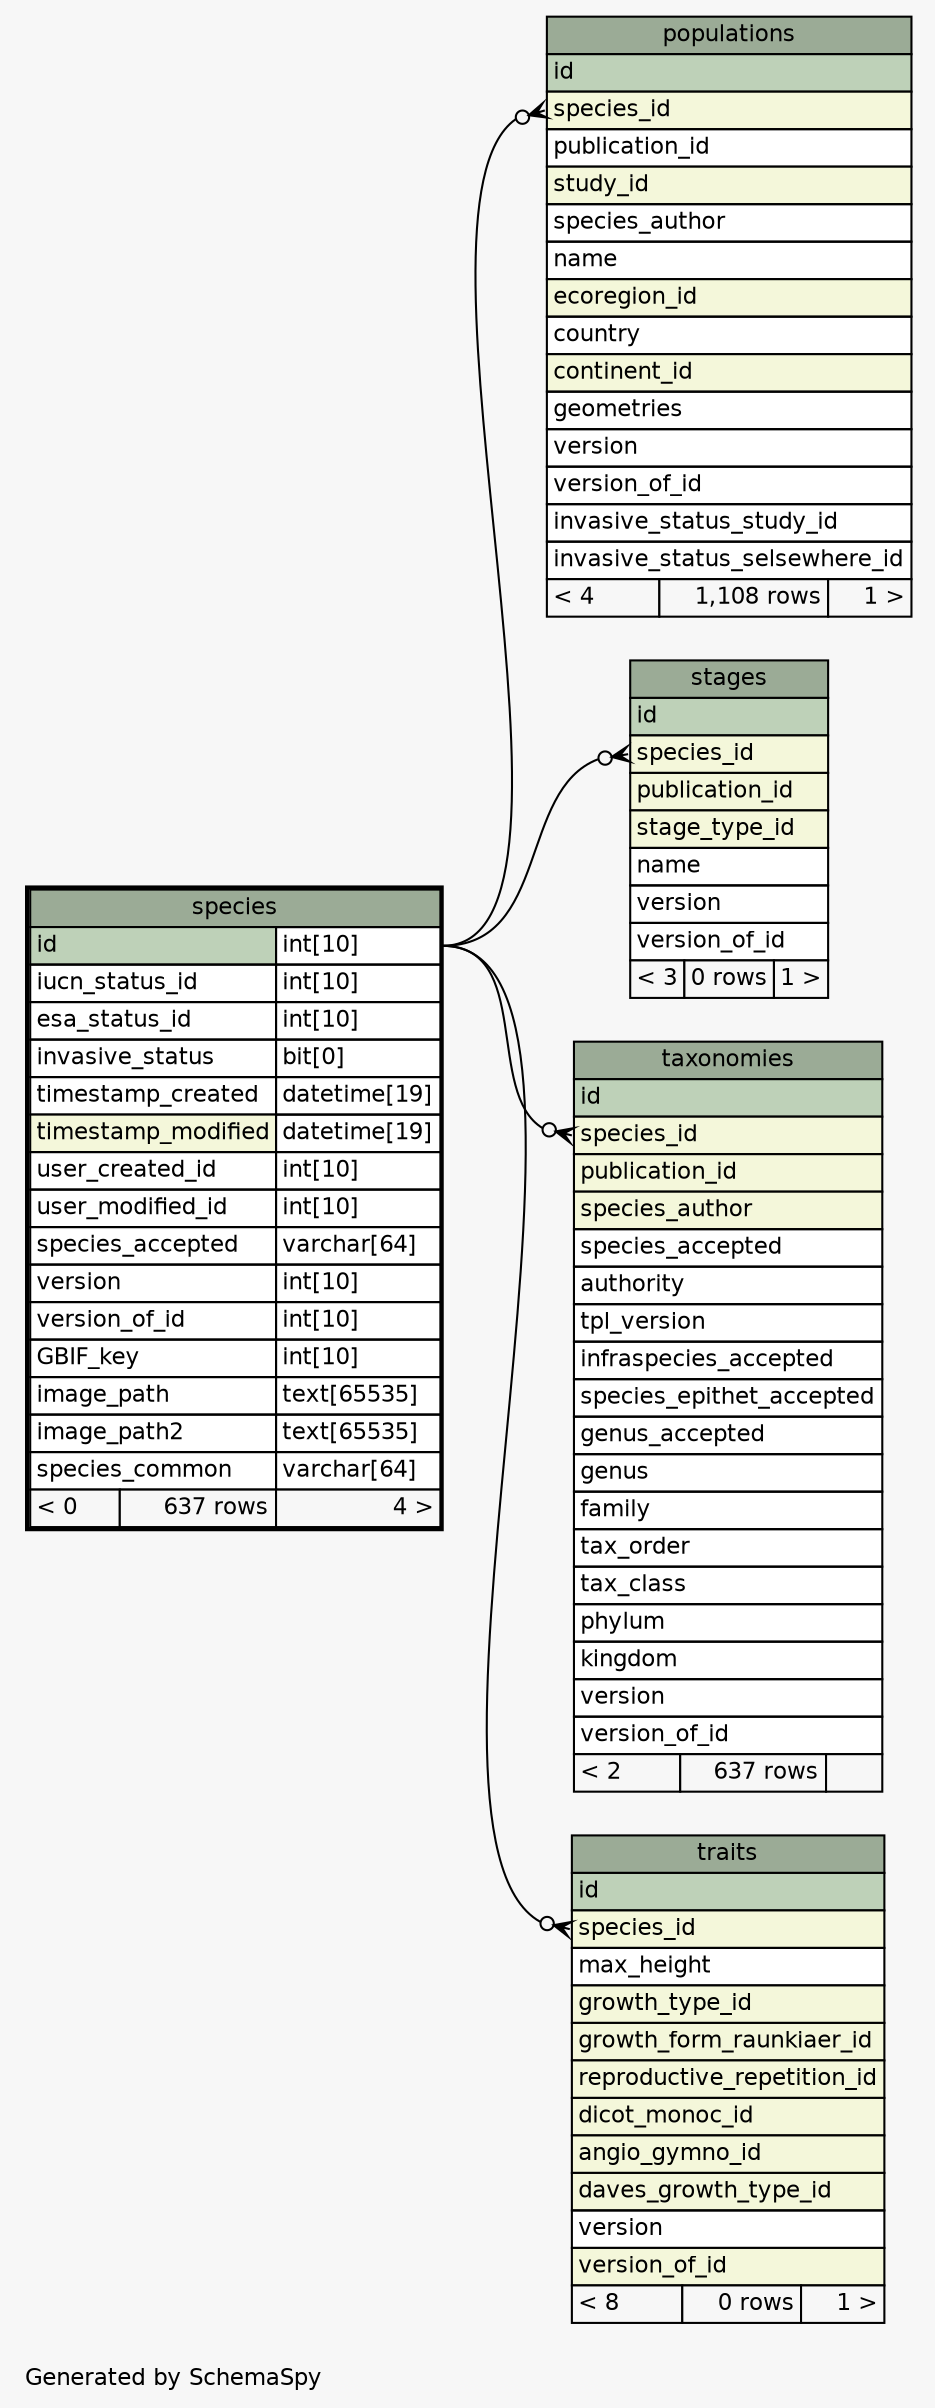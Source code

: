 // dot 2.38.0 on Mac OS X 10.11.5
// SchemaSpy rev 590
digraph "oneDegreeRelationshipsDiagram" {
  graph [
    rankdir="RL"
    bgcolor="#f7f7f7"
    label="\nGenerated by SchemaSpy"
    labeljust="l"
    nodesep="0.18"
    ranksep="0.46"
    fontname="Helvetica"
    fontsize="11"
  ];
  node [
    fontname="Helvetica"
    fontsize="11"
    shape="plaintext"
  ];
  edge [
    arrowsize="0.8"
  ];
  "populations":"species_id":w -> "species":"id.type":e [arrowhead=none dir=back arrowtail=crowodot];
  "stages":"species_id":w -> "species":"id.type":e [arrowhead=none dir=back arrowtail=crowodot];
  "taxonomies":"species_id":w -> "species":"id.type":e [arrowhead=none dir=back arrowtail=crowodot];
  "traits":"species_id":w -> "species":"id.type":e [arrowhead=none dir=back arrowtail=crowodot];
  "populations" [
    label=<
    <TABLE BORDER="0" CELLBORDER="1" CELLSPACING="0" BGCOLOR="#ffffff">
      <TR><TD COLSPAN="3" BGCOLOR="#9bab96" ALIGN="CENTER">populations</TD></TR>
      <TR><TD PORT="id" COLSPAN="3" BGCOLOR="#bed1b8" ALIGN="LEFT">id</TD></TR>
      <TR><TD PORT="species_id" COLSPAN="3" BGCOLOR="#f4f7da" ALIGN="LEFT">species_id</TD></TR>
      <TR><TD PORT="publication_id" COLSPAN="3" ALIGN="LEFT">publication_id</TD></TR>
      <TR><TD PORT="study_id" COLSPAN="3" BGCOLOR="#f4f7da" ALIGN="LEFT">study_id</TD></TR>
      <TR><TD PORT="species_author" COLSPAN="3" ALIGN="LEFT">species_author</TD></TR>
      <TR><TD PORT="name" COLSPAN="3" ALIGN="LEFT">name</TD></TR>
      <TR><TD PORT="ecoregion_id" COLSPAN="3" BGCOLOR="#f4f7da" ALIGN="LEFT">ecoregion_id</TD></TR>
      <TR><TD PORT="country" COLSPAN="3" ALIGN="LEFT">country</TD></TR>
      <TR><TD PORT="continent_id" COLSPAN="3" BGCOLOR="#f4f7da" ALIGN="LEFT">continent_id</TD></TR>
      <TR><TD PORT="geometries" COLSPAN="3" ALIGN="LEFT">geometries</TD></TR>
      <TR><TD PORT="version" COLSPAN="3" ALIGN="LEFT">version</TD></TR>
      <TR><TD PORT="version_of_id" COLSPAN="3" ALIGN="LEFT">version_of_id</TD></TR>
      <TR><TD PORT="invasive_status_study_id" COLSPAN="3" ALIGN="LEFT">invasive_status_study_id</TD></TR>
      <TR><TD PORT="invasive_status_selsewhere_id" COLSPAN="3" ALIGN="LEFT">invasive_status_selsewhere_id</TD></TR>
      <TR><TD ALIGN="LEFT" BGCOLOR="#f7f7f7">&lt; 4</TD><TD ALIGN="RIGHT" BGCOLOR="#f7f7f7">1,108 rows</TD><TD ALIGN="RIGHT" BGCOLOR="#f7f7f7">1 &gt;</TD></TR>
    </TABLE>>
    URL="populations.html"
    tooltip="populations"
  ];
  "species" [
    label=<
    <TABLE BORDER="2" CELLBORDER="1" CELLSPACING="0" BGCOLOR="#ffffff">
      <TR><TD COLSPAN="3" BGCOLOR="#9bab96" ALIGN="CENTER">species</TD></TR>
      <TR><TD PORT="id" COLSPAN="2" BGCOLOR="#bed1b8" ALIGN="LEFT">id</TD><TD PORT="id.type" ALIGN="LEFT">int[10]</TD></TR>
      <TR><TD PORT="iucn_status_id" COLSPAN="2" ALIGN="LEFT">iucn_status_id</TD><TD PORT="iucn_status_id.type" ALIGN="LEFT">int[10]</TD></TR>
      <TR><TD PORT="esa_status_id" COLSPAN="2" ALIGN="LEFT">esa_status_id</TD><TD PORT="esa_status_id.type" ALIGN="LEFT">int[10]</TD></TR>
      <TR><TD PORT="invasive_status" COLSPAN="2" ALIGN="LEFT">invasive_status</TD><TD PORT="invasive_status.type" ALIGN="LEFT">bit[0]</TD></TR>
      <TR><TD PORT="timestamp_created" COLSPAN="2" ALIGN="LEFT">timestamp_created</TD><TD PORT="timestamp_created.type" ALIGN="LEFT">datetime[19]</TD></TR>
      <TR><TD PORT="timestamp_modified" COLSPAN="2" BGCOLOR="#f4f7da" ALIGN="LEFT">timestamp_modified</TD><TD PORT="timestamp_modified.type" ALIGN="LEFT">datetime[19]</TD></TR>
      <TR><TD PORT="user_created_id" COLSPAN="2" ALIGN="LEFT">user_created_id</TD><TD PORT="user_created_id.type" ALIGN="LEFT">int[10]</TD></TR>
      <TR><TD PORT="user_modified_id" COLSPAN="2" ALIGN="LEFT">user_modified_id</TD><TD PORT="user_modified_id.type" ALIGN="LEFT">int[10]</TD></TR>
      <TR><TD PORT="species_accepted" COLSPAN="2" ALIGN="LEFT">species_accepted</TD><TD PORT="species_accepted.type" ALIGN="LEFT">varchar[64]</TD></TR>
      <TR><TD PORT="version" COLSPAN="2" ALIGN="LEFT">version</TD><TD PORT="version.type" ALIGN="LEFT">int[10]</TD></TR>
      <TR><TD PORT="version_of_id" COLSPAN="2" ALIGN="LEFT">version_of_id</TD><TD PORT="version_of_id.type" ALIGN="LEFT">int[10]</TD></TR>
      <TR><TD PORT="GBIF_key" COLSPAN="2" ALIGN="LEFT">GBIF_key</TD><TD PORT="GBIF_key.type" ALIGN="LEFT">int[10]</TD></TR>
      <TR><TD PORT="image_path" COLSPAN="2" ALIGN="LEFT">image_path</TD><TD PORT="image_path.type" ALIGN="LEFT">text[65535]</TD></TR>
      <TR><TD PORT="image_path2" COLSPAN="2" ALIGN="LEFT">image_path2</TD><TD PORT="image_path2.type" ALIGN="LEFT">text[65535]</TD></TR>
      <TR><TD PORT="species_common" COLSPAN="2" ALIGN="LEFT">species_common</TD><TD PORT="species_common.type" ALIGN="LEFT">varchar[64]</TD></TR>
      <TR><TD ALIGN="LEFT" BGCOLOR="#f7f7f7">&lt; 0</TD><TD ALIGN="RIGHT" BGCOLOR="#f7f7f7">637 rows</TD><TD ALIGN="RIGHT" BGCOLOR="#f7f7f7">4 &gt;</TD></TR>
    </TABLE>>
    URL="species.html"
    tooltip="species"
  ];
  "stages" [
    label=<
    <TABLE BORDER="0" CELLBORDER="1" CELLSPACING="0" BGCOLOR="#ffffff">
      <TR><TD COLSPAN="3" BGCOLOR="#9bab96" ALIGN="CENTER">stages</TD></TR>
      <TR><TD PORT="id" COLSPAN="3" BGCOLOR="#bed1b8" ALIGN="LEFT">id</TD></TR>
      <TR><TD PORT="species_id" COLSPAN="3" BGCOLOR="#f4f7da" ALIGN="LEFT">species_id</TD></TR>
      <TR><TD PORT="publication_id" COLSPAN="3" BGCOLOR="#f4f7da" ALIGN="LEFT">publication_id</TD></TR>
      <TR><TD PORT="stage_type_id" COLSPAN="3" BGCOLOR="#f4f7da" ALIGN="LEFT">stage_type_id</TD></TR>
      <TR><TD PORT="name" COLSPAN="3" ALIGN="LEFT">name</TD></TR>
      <TR><TD PORT="version" COLSPAN="3" ALIGN="LEFT">version</TD></TR>
      <TR><TD PORT="version_of_id" COLSPAN="3" ALIGN="LEFT">version_of_id</TD></TR>
      <TR><TD ALIGN="LEFT" BGCOLOR="#f7f7f7">&lt; 3</TD><TD ALIGN="RIGHT" BGCOLOR="#f7f7f7">0 rows</TD><TD ALIGN="RIGHT" BGCOLOR="#f7f7f7">1 &gt;</TD></TR>
    </TABLE>>
    URL="stages.html"
    tooltip="stages"
  ];
  "taxonomies" [
    label=<
    <TABLE BORDER="0" CELLBORDER="1" CELLSPACING="0" BGCOLOR="#ffffff">
      <TR><TD COLSPAN="3" BGCOLOR="#9bab96" ALIGN="CENTER">taxonomies</TD></TR>
      <TR><TD PORT="id" COLSPAN="3" BGCOLOR="#bed1b8" ALIGN="LEFT">id</TD></TR>
      <TR><TD PORT="species_id" COLSPAN="3" BGCOLOR="#f4f7da" ALIGN="LEFT">species_id</TD></TR>
      <TR><TD PORT="publication_id" COLSPAN="3" BGCOLOR="#f4f7da" ALIGN="LEFT">publication_id</TD></TR>
      <TR><TD PORT="species_author" COLSPAN="3" BGCOLOR="#f4f7da" ALIGN="LEFT">species_author</TD></TR>
      <TR><TD PORT="species_accepted" COLSPAN="3" ALIGN="LEFT">species_accepted</TD></TR>
      <TR><TD PORT="authority" COLSPAN="3" ALIGN="LEFT">authority</TD></TR>
      <TR><TD PORT="tpl_version" COLSPAN="3" ALIGN="LEFT">tpl_version</TD></TR>
      <TR><TD PORT="infraspecies_accepted" COLSPAN="3" ALIGN="LEFT">infraspecies_accepted</TD></TR>
      <TR><TD PORT="species_epithet_accepted" COLSPAN="3" ALIGN="LEFT">species_epithet_accepted</TD></TR>
      <TR><TD PORT="genus_accepted" COLSPAN="3" ALIGN="LEFT">genus_accepted</TD></TR>
      <TR><TD PORT="genus" COLSPAN="3" ALIGN="LEFT">genus</TD></TR>
      <TR><TD PORT="family" COLSPAN="3" ALIGN="LEFT">family</TD></TR>
      <TR><TD PORT="tax_order" COLSPAN="3" ALIGN="LEFT">tax_order</TD></TR>
      <TR><TD PORT="tax_class" COLSPAN="3" ALIGN="LEFT">tax_class</TD></TR>
      <TR><TD PORT="phylum" COLSPAN="3" ALIGN="LEFT">phylum</TD></TR>
      <TR><TD PORT="kingdom" COLSPAN="3" ALIGN="LEFT">kingdom</TD></TR>
      <TR><TD PORT="version" COLSPAN="3" ALIGN="LEFT">version</TD></TR>
      <TR><TD PORT="version_of_id" COLSPAN="3" ALIGN="LEFT">version_of_id</TD></TR>
      <TR><TD ALIGN="LEFT" BGCOLOR="#f7f7f7">&lt; 2</TD><TD ALIGN="RIGHT" BGCOLOR="#f7f7f7">637 rows</TD><TD ALIGN="RIGHT" BGCOLOR="#f7f7f7">  </TD></TR>
    </TABLE>>
    URL="taxonomies.html"
    tooltip="taxonomies"
  ];
  "traits" [
    label=<
    <TABLE BORDER="0" CELLBORDER="1" CELLSPACING="0" BGCOLOR="#ffffff">
      <TR><TD COLSPAN="3" BGCOLOR="#9bab96" ALIGN="CENTER">traits</TD></TR>
      <TR><TD PORT="id" COLSPAN="3" BGCOLOR="#bed1b8" ALIGN="LEFT">id</TD></TR>
      <TR><TD PORT="species_id" COLSPAN="3" BGCOLOR="#f4f7da" ALIGN="LEFT">species_id</TD></TR>
      <TR><TD PORT="max_height" COLSPAN="3" ALIGN="LEFT">max_height</TD></TR>
      <TR><TD PORT="growth_type_id" COLSPAN="3" BGCOLOR="#f4f7da" ALIGN="LEFT">growth_type_id</TD></TR>
      <TR><TD PORT="growth_form_raunkiaer_id" COLSPAN="3" BGCOLOR="#f4f7da" ALIGN="LEFT">growth_form_raunkiaer_id</TD></TR>
      <TR><TD PORT="reproductive_repetition_id" COLSPAN="3" BGCOLOR="#f4f7da" ALIGN="LEFT">reproductive_repetition_id</TD></TR>
      <TR><TD PORT="dicot_monoc_id" COLSPAN="3" BGCOLOR="#f4f7da" ALIGN="LEFT">dicot_monoc_id</TD></TR>
      <TR><TD PORT="angio_gymno_id" COLSPAN="3" BGCOLOR="#f4f7da" ALIGN="LEFT">angio_gymno_id</TD></TR>
      <TR><TD PORT="daves_growth_type_id" COLSPAN="3" BGCOLOR="#f4f7da" ALIGN="LEFT">daves_growth_type_id</TD></TR>
      <TR><TD PORT="version" COLSPAN="3" ALIGN="LEFT">version</TD></TR>
      <TR><TD PORT="version_of_id" COLSPAN="3" BGCOLOR="#f4f7da" ALIGN="LEFT">version_of_id</TD></TR>
      <TR><TD ALIGN="LEFT" BGCOLOR="#f7f7f7">&lt; 8</TD><TD ALIGN="RIGHT" BGCOLOR="#f7f7f7">0 rows</TD><TD ALIGN="RIGHT" BGCOLOR="#f7f7f7">1 &gt;</TD></TR>
    </TABLE>>
    URL="traits.html"
    tooltip="traits"
  ];
}
